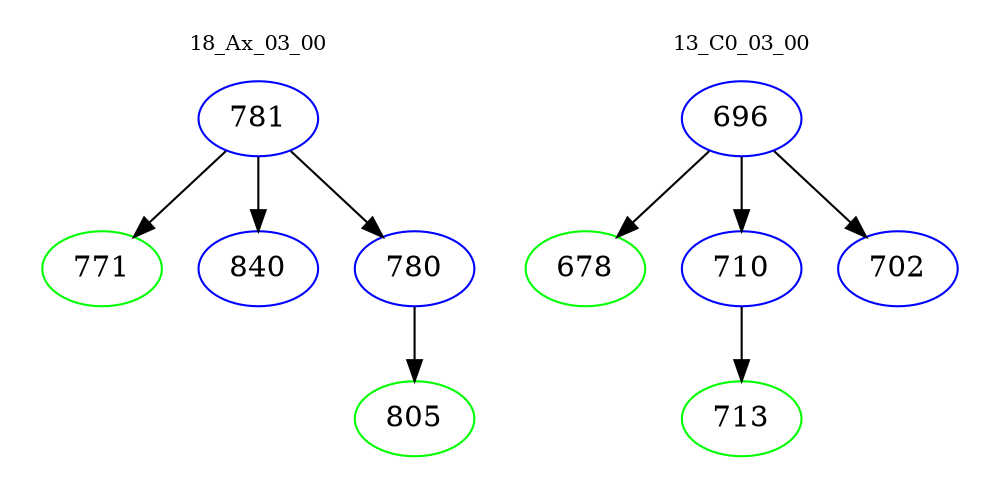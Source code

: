 digraph{
subgraph cluster_0 {
color = white
label = "18_Ax_03_00";
fontsize=10;
T0_781 [label="781", color="blue"]
T0_781 -> T0_771 [color="black"]
T0_771 [label="771", color="green"]
T0_781 -> T0_840 [color="black"]
T0_840 [label="840", color="blue"]
T0_781 -> T0_780 [color="black"]
T0_780 [label="780", color="blue"]
T0_780 -> T0_805 [color="black"]
T0_805 [label="805", color="green"]
}
subgraph cluster_1 {
color = white
label = "13_C0_03_00";
fontsize=10;
T1_696 [label="696", color="blue"]
T1_696 -> T1_678 [color="black"]
T1_678 [label="678", color="green"]
T1_696 -> T1_710 [color="black"]
T1_710 [label="710", color="blue"]
T1_710 -> T1_713 [color="black"]
T1_713 [label="713", color="green"]
T1_696 -> T1_702 [color="black"]
T1_702 [label="702", color="blue"]
}
}
